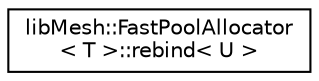 digraph "类继承关系图"
{
 // INTERACTIVE_SVG=YES
  edge [fontname="Helvetica",fontsize="10",labelfontname="Helvetica",labelfontsize="10"];
  node [fontname="Helvetica",fontsize="10",shape=record];
  rankdir="LR";
  Node1 [label="libMesh::FastPoolAllocator\l\< T \>::rebind\< U \>",height=0.2,width=0.4,color="black", fillcolor="white", style="filled",URL="$structlibMesh_1_1FastPoolAllocator_1_1rebind.html",tooltip="Methods required for copy construction of containers using this allocator. "];
}
